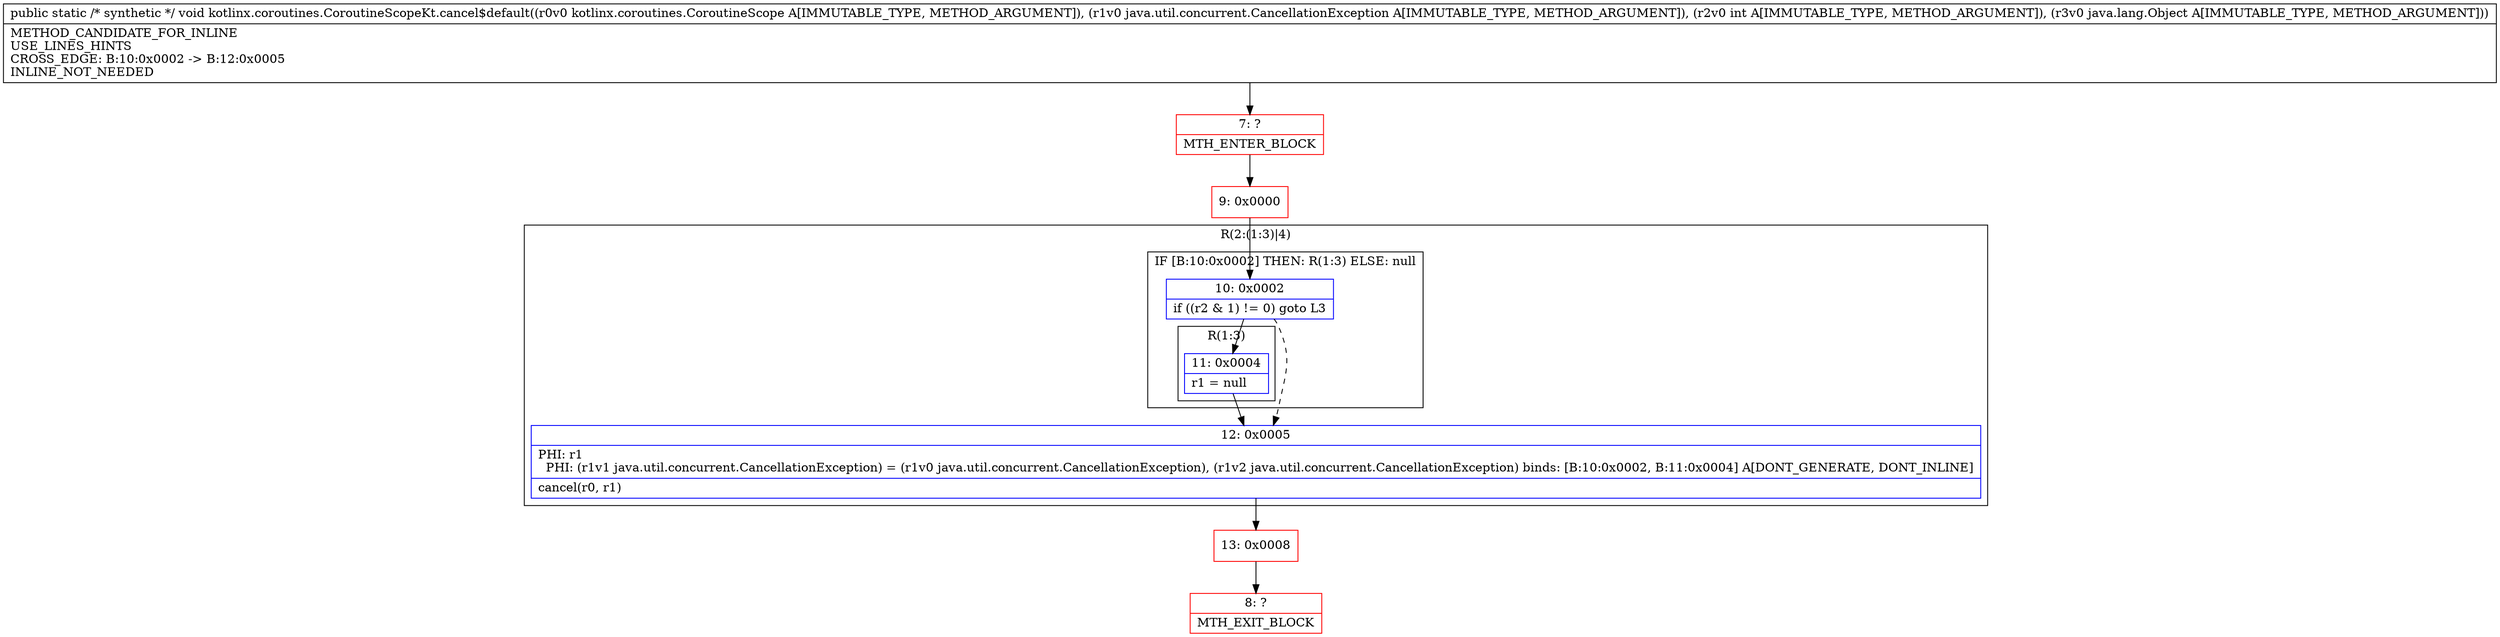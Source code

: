 digraph "CFG forkotlinx.coroutines.CoroutineScopeKt.cancel$default(Lkotlinx\/coroutines\/CoroutineScope;Ljava\/util\/concurrent\/CancellationException;ILjava\/lang\/Object;)V" {
subgraph cluster_Region_929889628 {
label = "R(2:(1:3)|4)";
node [shape=record,color=blue];
subgraph cluster_IfRegion_1561885146 {
label = "IF [B:10:0x0002] THEN: R(1:3) ELSE: null";
node [shape=record,color=blue];
Node_10 [shape=record,label="{10\:\ 0x0002|if ((r2 & 1) != 0) goto L3\l}"];
subgraph cluster_Region_1106401932 {
label = "R(1:3)";
node [shape=record,color=blue];
Node_11 [shape=record,label="{11\:\ 0x0004|r1 = null\l}"];
}
}
Node_12 [shape=record,label="{12\:\ 0x0005|PHI: r1 \l  PHI: (r1v1 java.util.concurrent.CancellationException) = (r1v0 java.util.concurrent.CancellationException), (r1v2 java.util.concurrent.CancellationException) binds: [B:10:0x0002, B:11:0x0004] A[DONT_GENERATE, DONT_INLINE]\l|cancel(r0, r1)\l}"];
}
Node_7 [shape=record,color=red,label="{7\:\ ?|MTH_ENTER_BLOCK\l}"];
Node_9 [shape=record,color=red,label="{9\:\ 0x0000}"];
Node_13 [shape=record,color=red,label="{13\:\ 0x0008}"];
Node_8 [shape=record,color=red,label="{8\:\ ?|MTH_EXIT_BLOCK\l}"];
MethodNode[shape=record,label="{public static \/* synthetic *\/ void kotlinx.coroutines.CoroutineScopeKt.cancel$default((r0v0 kotlinx.coroutines.CoroutineScope A[IMMUTABLE_TYPE, METHOD_ARGUMENT]), (r1v0 java.util.concurrent.CancellationException A[IMMUTABLE_TYPE, METHOD_ARGUMENT]), (r2v0 int A[IMMUTABLE_TYPE, METHOD_ARGUMENT]), (r3v0 java.lang.Object A[IMMUTABLE_TYPE, METHOD_ARGUMENT]))  | METHOD_CANDIDATE_FOR_INLINE\lUSE_LINES_HINTS\lCROSS_EDGE: B:10:0x0002 \-\> B:12:0x0005\lINLINE_NOT_NEEDED\l}"];
MethodNode -> Node_7;Node_10 -> Node_11;
Node_10 -> Node_12[style=dashed];
Node_11 -> Node_12;
Node_12 -> Node_13;
Node_7 -> Node_9;
Node_9 -> Node_10;
Node_13 -> Node_8;
}

